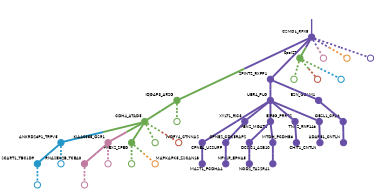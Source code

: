 strict digraph  {
graph[splines=false]; nodesep=0.7; rankdir=TB; ranksep=0.6; forcelabels=true; dpi=600; size=2.5;
0 [color="#674ea7ff", fillcolor="#674ea7ff", fixedsize=true, fontname=Lato, fontsize="12pt", height="0.25", label="", penwidth=3, shape=circle, style=filled, xlabel=CSMD1_RFX8];
1 [color="#6aa84fff", fillcolor="#6aa84fff", fixedsize=true, fontname=Lato, fontsize="12pt", height="0.25", label="", penwidth=3, shape=circle, style=filled, xlabel=IQGAP3_ARSG];
3 [color="#674ea7ff", fillcolor="#674ea7ff", fixedsize=true, fontname=Lato, fontsize="12pt", height="0.25", label="", penwidth=3, shape=circle, style=filled, xlabel=SPINT2_RXFP1];
27 [color="#6aa84fff", fillcolor="#6aa84fff", fixedsize=true, fontname=Lato, fontsize="12pt", height="0.25", label="", penwidth=3, shape=circle, style=filled, xlabel="0pol27"];
32 [color="#c27ba0ff", fillcolor="#c27ba0ff", fixedsize=true, fontname=Lato, fontsize="12pt", height="0.25", label="", penwidth=3, shape=circle, style=solid, xlabel=""];
35 [color="#e69138ff", fillcolor="#e69138ff", fixedsize=true, fontname=Lato, fontsize="12pt", height="0.25", label="", penwidth=3, shape=circle, style=solid, xlabel=""];
42 [color="#674ea7ff", fillcolor="#674ea7ff", fixedsize=true, fontname=Lato, fontsize="12pt", height="0.25", label="", penwidth=3, shape=circle, style=solid, xlabel=""];
21 [color="#6aa84fff", fillcolor="#6aa84fff", fixedsize=true, fontname=Lato, fontsize="12pt", height="0.25", label="", penwidth=3, shape=circle, style=filled, xlabel=CDH4_ATAD5];
29 [color="#6aa84fff", fillcolor="#6aa84fff", fixedsize=true, fontname=Lato, fontsize="12pt", height="0.25", label="", penwidth=3, shape=circle, style=solid, xlabel=""];
2 [color="#674ea7ff", fillcolor="#674ea7ff", fixedsize=true, fontname=Lato, fontsize="12pt", height="0.25", label="", penwidth=3, shape=circle, style=filled, xlabel=WDFY4_CTNNA2];
15 [color="#674ea7ff", fillcolor="#674ea7ff", fixedsize=true, fontname=Lato, fontsize="12pt", height="0.25", label="", penwidth=3, shape=circle, style=filled, xlabel=MAPKAPK5_ZSCAN18];
5 [color="#674ea7ff", fillcolor="#674ea7ff", fixedsize=true, fontname=Lato, fontsize="12pt", height="0.25", label="", penwidth=3, shape=circle, style=filled, xlabel=UBR4_PLG];
6 [color="#674ea7ff", fillcolor="#674ea7ff", fixedsize=true, fontname=Lato, fontsize="12pt", height="0.25", label="", penwidth=3, shape=circle, style=filled, xlabel=BSN_GOLM1];
4 [color="#674ea7ff", fillcolor="#674ea7ff", fixedsize=true, fontname=Lato, fontsize="12pt", height="0.25", label="", penwidth=3, shape=circle, style=filled, xlabel=OBSL1_CPA6];
16 [color="#674ea7ff", fillcolor="#674ea7ff", fixedsize=true, fontname=Lato, fontsize="12pt", height="0.25", label="", penwidth=3, shape=circle, style=filled, xlabel=ADARB1_CNTLN];
12 [color="#674ea7ff", fillcolor="#674ea7ff", fixedsize=true, fontname=Lato, fontsize="12pt", height="0.25", label="", penwidth=3, shape=circle, style=filled, xlabel=XYLT1_RIC3];
13 [color="#674ea7ff", fillcolor="#674ea7ff", fixedsize=true, fontname=Lato, fontsize="12pt", height="0.25", label="", penwidth=3, shape=circle, style=filled, xlabel=FBN2_MGAT1];
23 [color="#674ea7ff", fillcolor="#674ea7ff", fixedsize=true, fontname=Lato, fontsize="12pt", height="0.25", label="", penwidth=3, shape=circle, style=filled, xlabel=EIF3G_PRRT2];
25 [color="#674ea7ff", fillcolor="#674ea7ff", fixedsize=true, fontname=Lato, fontsize="12pt", height="0.25", label="", penwidth=3, shape=circle, style=filled, xlabel=TNK2_RNF146];
8 [color="#2496c8ff", fillcolor="#2496c8ff", fixedsize=true, fontname=Lato, fontsize="12pt", height="0.25", label="", penwidth=3, shape=circle, style=filled, xlabel=SCART1_TBC1D9];
40 [color="#2496c8ff", fillcolor="#2496c8ff", fixedsize=true, fontname=Lato, fontsize="12pt", height="0.25", label="", penwidth=3, shape=circle, style=solid, xlabel=""];
10 [color="#674ea7ff", fillcolor="#674ea7ff", fixedsize=true, fontname=Lato, fontsize="12pt", height="0.25", label="", penwidth=3, shape=circle, style=filled, xlabel=CPNE2_CDK5RAP2];
7 [color="#674ea7ff", fillcolor="#674ea7ff", fixedsize=true, fontname=Lato, fontsize="12pt", height="0.25", label="", penwidth=3, shape=circle, style=filled, xlabel=NPY1R_EPHA5];
22 [color="#674ea7ff", fillcolor="#674ea7ff", fixedsize=true, fontname=Lato, fontsize="12pt", height="0.25", label="", penwidth=3, shape=circle, style=filled, xlabel=CPNE4_U2SURP];
24 [color="#674ea7ff", fillcolor="#674ea7ff", fixedsize=true, fontname=Lato, fontsize="12pt", height="0.25", label="", penwidth=3, shape=circle, style=filled, xlabel=DCDC1_ASB10];
17 [color="#2496c8ff", fillcolor="#2496c8ff", fixedsize=true, fontname=Lato, fontsize="12pt", height="0.25", label="", penwidth=3, shape=circle, style=filled, xlabel=ANKRD26P1_TRPV5];
41 [color="#2496c8ff", fillcolor="#2496c8ff", fixedsize=true, fontname=Lato, fontsize="12pt", height="0.25", label="", penwidth=3, shape=circle, style=solid, xlabel=""];
19 [color="#c27ba0ff", fillcolor="#c27ba0ff", fixedsize=true, fontname=Lato, fontsize="12pt", height="0.25", label="", penwidth=3, shape=circle, style=filled, xlabel=KIAA0355_OSR1];
20 [color="#c27ba0ff", fillcolor="#c27ba0ff", fixedsize=true, fontname=Lato, fontsize="12pt", height="0.25", label="", penwidth=3, shape=circle, style=filled, xlabel=RNASEH2B_TCEA3];
33 [color="#c27ba0ff", fillcolor="#c27ba0ff", fixedsize=true, fontname=Lato, fontsize="12pt", height="0.25", label="", penwidth=3, shape=circle, style=solid, xlabel=""];
34 [color="#c27ba0ff", fillcolor="#c27ba0ff", fixedsize=true, fontname=Lato, fontsize="12pt", height="0.25", label="", penwidth=3, shape=circle, style=solid, xlabel=""];
26 [color="#6aa84fff", fillcolor="#6aa84fff", fixedsize=true, fontname=Lato, fontsize="12pt", height="0.25", label="", penwidth=3, shape=circle, style=filled, xlabel=PREX2_SPEG];
30 [color="#6aa84fff", fillcolor="#6aa84fff", fixedsize=true, fontname=Lato, fontsize="12pt", height="0.25", label="", penwidth=3, shape=circle, style=solid, xlabel=""];
38 [color="#be5742ff", fillcolor="#be5742ff", fixedsize=true, fontname=Lato, fontsize="12pt", height="0.25", label="", penwidth=3, shape=circle, style=solid, xlabel=""];
14 [color="#674ea7ff", fillcolor="#674ea7ff", fixedsize=true, fontname=Lato, fontsize="12pt", height="0.25", label="", penwidth=3, shape=circle, style=filled, xlabel=MAST1_PCDHA4];
11 [color="#674ea7ff", fillcolor="#674ea7ff", fixedsize=true, fontname=Lato, fontsize="12pt", height="0.25", label="", penwidth=3, shape=circle, style=filled, xlabel=MTDH_PCDHB6];
9 [color="#674ea7ff", fillcolor="#674ea7ff", fixedsize=true, fontname=Lato, fontsize="12pt", height="0.25", label="", penwidth=3, shape=circle, style=filled, xlabel=NOD2_TAS2R41];
18 [color="#674ea7ff", fillcolor="#674ea7ff", fixedsize=true, fontname=Lato, fontsize="12pt", height="0.25", label="", penwidth=3, shape=circle, style=filled, xlabel=CHIT1_CNTLN];
31 [color="#6aa84fff", fillcolor="#6aa84fff", fixedsize=true, fontname=Lato, fontsize="12pt", height="0.25", label="", penwidth=3, shape=circle, style=solid, xlabel=""];
36 [color="#e69138ff", fillcolor="#e69138ff", fixedsize=true, fontname=Lato, fontsize="12pt", height="0.25", label="", penwidth=3, shape=circle, style=solid, xlabel=""];
28 [color="#6aa84fff", fillcolor="#6aa84fff", fixedsize=true, fontname=Lato, fontsize="12pt", height="0.25", label="", penwidth=3, shape=circle, style=solid, xlabel=""];
37 [color="#be5742ff", fillcolor="#be5742ff", fixedsize=true, fontname=Lato, fontsize="12pt", height="0.25", label="", penwidth=3, shape=circle, style=solid, xlabel=""];
39 [color="#2496c8ff", fillcolor="#2496c8ff", fixedsize=true, fontname=Lato, fontsize="12pt", height="0.25", label="", penwidth=3, shape=circle, style=solid, xlabel=""];
normal [label="", penwidth=3, style=invis, xlabel=CSMD1_RFX8];
0 -> 1  [arrowsize=0, color="#674ea7ff;0.5:#6aa84fff", minlen="3.0", penwidth="5.5", style=solid];
0 -> 3  [arrowsize=0, color="#674ea7ff;0.5:#674ea7ff", minlen="2.1372549533843994", penwidth="5.5", style=solid];
0 -> 27  [arrowsize=0, color="#674ea7ff;0.5:#6aa84fff", minlen="1.098039150238037", penwidth="5.5", style=solid];
0 -> 32  [arrowsize=0, color="#674ea7ff;0.5:#c27ba0ff", minlen="1.098039150238037", penwidth=5, style=dashed];
0 -> 35  [arrowsize=0, color="#674ea7ff;0.5:#e69138ff", minlen="1.098039150238037", penwidth=5, style=dashed];
0 -> 42  [arrowsize=0, color="#674ea7ff;0.5:#674ea7ff", minlen="1.098039150238037", penwidth=5, style=dashed];
1 -> 21  [arrowsize=0, color="#6aa84fff;0.5:#6aa84fff", minlen="1.2352941036224365", penwidth="5.5", style=solid];
1 -> 29  [arrowsize=0, color="#6aa84fff;0.5:#6aa84fff", minlen="1.098039150238037", penwidth=5, style=dashed];
3 -> 5  [arrowsize=0, color="#674ea7ff;0.5:#674ea7ff", minlen="1.8627450466156006", penwidth="5.5", style=solid];
3 -> 6  [arrowsize=0, color="#674ea7ff;0.5:#674ea7ff", minlen="1.8235294818878174", penwidth="5.5", style=solid];
27 -> 28  [arrowsize=0, color="#6aa84fff;0.5:#6aa84fff", minlen="1.098039150238037", penwidth=5, style=dashed];
27 -> 37  [arrowsize=0, color="#6aa84fff;0.5:#be5742ff", minlen="1.098039150238037", penwidth=5, style=dashed];
27 -> 39  [arrowsize=0, color="#6aa84fff;0.5:#2496c8ff", minlen="1.098039150238037", penwidth=5, style=dashed];
21 -> 17  [arrowsize=0, color="#6aa84fff;0.5:#2496c8ff", minlen="1.2745097875595093", penwidth="5.5", style=solid];
21 -> 19  [arrowsize=0, color="#6aa84fff;0.5:#c27ba0ff", minlen="1.2352941036224365", penwidth="5.5", style=solid];
21 -> 26  [arrowsize=0, color="#6aa84fff;0.5:#6aa84fff", minlen="1.1960784196853638", penwidth="5.5", style=solid];
21 -> 30  [arrowsize=0, color="#6aa84fff;0.5:#6aa84fff", minlen="1.098039150238037", penwidth=5, style=dashed];
21 -> 38  [arrowsize=0, color="#6aa84fff;0.5:#be5742ff", minlen="1.098039150238037", penwidth=5, style=dashed];
2 -> 15  [arrowsize=0, color="#674ea7ff;0.5:#674ea7ff", minlen="1.313725471496582", penwidth="5.5", style=solid];
5 -> 2  [arrowsize=0, color="#674ea7ff;0.5:#674ea7ff", minlen="2.2941174507141113", penwidth="5.5", style=solid];
5 -> 12  [arrowsize=0, color="#674ea7ff;0.5:#674ea7ff", minlen="1.4313725233078003", penwidth="5.5", style=solid];
5 -> 13  [arrowsize=0, color="#674ea7ff;0.5:#674ea7ff", minlen="1.3921568393707275", penwidth="5.5", style=solid];
5 -> 23  [arrowsize=0, color="#674ea7ff;0.5:#674ea7ff", minlen="1.2745097875595093", penwidth="5.5", style=solid];
5 -> 25  [arrowsize=0, color="#674ea7ff;0.5:#674ea7ff", minlen="1.1960784196853638", penwidth="5.5", style=solid];
6 -> 4  [arrowsize=0, color="#674ea7ff;0.5:#674ea7ff", minlen="1.941176414489746", penwidth="5.5", style=solid];
4 -> 16  [arrowsize=0, color="#674ea7ff;0.5:#674ea7ff", minlen="1.2745097875595093", penwidth="5.5", style=solid];
12 -> 22  [arrowsize=0, color="#674ea7ff;0.5:#674ea7ff", minlen="1.2352941036224365", penwidth="5.5", style=solid];
13 -> 10  [arrowsize=0, color="#674ea7ff;0.5:#674ea7ff", minlen="1.627450942993164", penwidth="5.5", style=solid];
13 -> 24  [arrowsize=0, color="#674ea7ff;0.5:#674ea7ff", minlen="1.1960784196853638", penwidth="5.5", style=solid];
23 -> 11  [arrowsize=0, color="#674ea7ff;0.5:#674ea7ff", minlen="1.5098040103912354", penwidth="5.5", style=solid];
25 -> 18  [arrowsize=0, color="#674ea7ff;0.5:#674ea7ff", minlen="1.2745097875595093", penwidth="5.5", style=solid];
8 -> 40  [arrowsize=0, color="#2496c8ff;0.5:#2496c8ff", minlen="1.098039150238037", penwidth=5, style=dashed];
10 -> 7  [arrowsize=0, color="#674ea7ff;0.5:#674ea7ff", minlen="1.7450981140136719", penwidth="5.5", style=solid];
22 -> 14  [arrowsize=0, color="#674ea7ff;0.5:#674ea7ff", minlen="1.313725471496582", penwidth="5.5", style=solid];
24 -> 9  [arrowsize=0, color="#674ea7ff;0.5:#674ea7ff", minlen="1.7058823108673096", penwidth="5.5", style=solid];
17 -> 8  [arrowsize=0, color="#2496c8ff;0.5:#2496c8ff", minlen="1.7450981140136719", penwidth="5.5", style=solid];
17 -> 41  [arrowsize=0, color="#2496c8ff;0.5:#2496c8ff", minlen="1.098039150238037", penwidth=5, style=dashed];
19 -> 20  [arrowsize=0, color="#c27ba0ff;0.5:#c27ba0ff", minlen="1.2352941036224365", penwidth="5.5", style=solid];
19 -> 33  [arrowsize=0, color="#c27ba0ff;0.5:#c27ba0ff", minlen="1.098039150238037", penwidth=5, style=dashed];
20 -> 34  [arrowsize=0, color="#c27ba0ff;0.5:#c27ba0ff", minlen="1.098039150238037", penwidth=5, style=dashed];
26 -> 31  [arrowsize=0, color="#6aa84fff;0.5:#6aa84fff", minlen="1.098039150238037", penwidth=5, style=dashed];
26 -> 36  [arrowsize=0, color="#6aa84fff;0.5:#e69138ff", minlen="1.098039150238037", penwidth=5, style=dashed];
normal -> 0  [arrowsize=0, color="#674ea7ff", label="", penwidth=4, style=solid];
}
